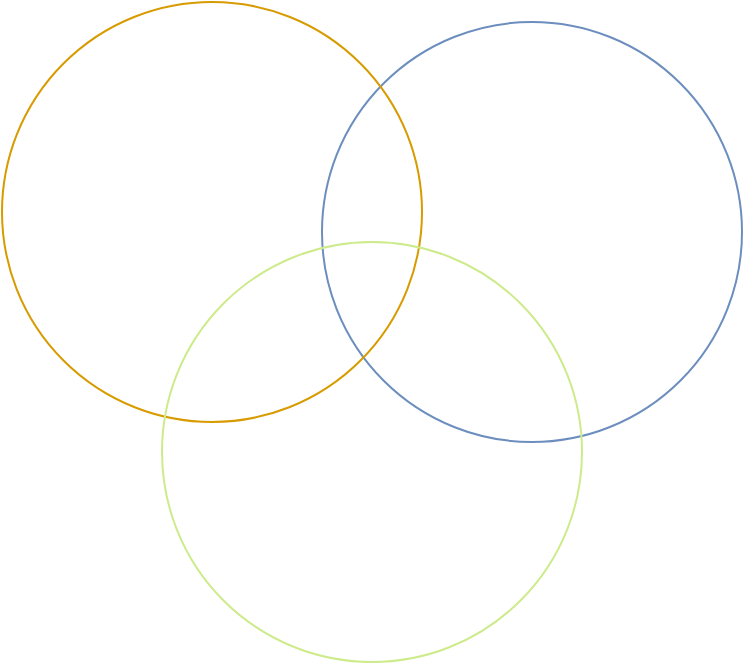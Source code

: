 <mxfile version="24.5.3" type="github">
  <diagram name="第 1 页" id="Zs_ZaR2ghkHN8LJk0DMp">
    <mxGraphModel dx="1197" dy="793" grid="1" gridSize="10" guides="1" tooltips="1" connect="1" arrows="1" fold="1" page="1" pageScale="1" pageWidth="827" pageHeight="1169" math="0" shadow="0">
      <root>
        <mxCell id="0" />
        <mxCell id="1" parent="0" />
        <mxCell id="m9qbhTPNnkKz68pqS_gp-2" value="" style="ellipse;whiteSpace=wrap;html=1;aspect=fixed;fillColor=none;strokeColor=#6c8ebf;" vertex="1" parent="1">
          <mxGeometry x="260" y="170" width="210" height="210" as="geometry" />
        </mxCell>
        <mxCell id="m9qbhTPNnkKz68pqS_gp-1" value="" style="ellipse;whiteSpace=wrap;html=1;aspect=fixed;fillColor=none;strokeColor=#d79b00;" vertex="1" parent="1">
          <mxGeometry x="100" y="160" width="210" height="210" as="geometry" />
        </mxCell>
        <mxCell id="m9qbhTPNnkKz68pqS_gp-4" value="" style="ellipse;whiteSpace=wrap;html=1;aspect=fixed;fillColor=none;strokeColor=#CDEB8B;" vertex="1" parent="1">
          <mxGeometry x="180" y="280" width="210" height="210" as="geometry" />
        </mxCell>
      </root>
    </mxGraphModel>
  </diagram>
</mxfile>
